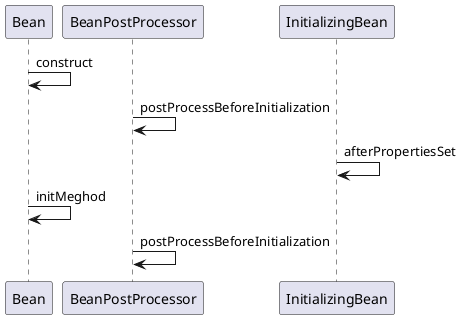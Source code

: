 @startuml
Bean -> Bean:construct
BeanPostProcessor -> BeanPostProcessor:postProcessBeforeInitialization
InitializingBean -> InitializingBean:afterPropertiesSet
Bean -> Bean:initMeghod
BeanPostProcessor -> BeanPostProcessor:postProcessBeforeInitialization
@enduml